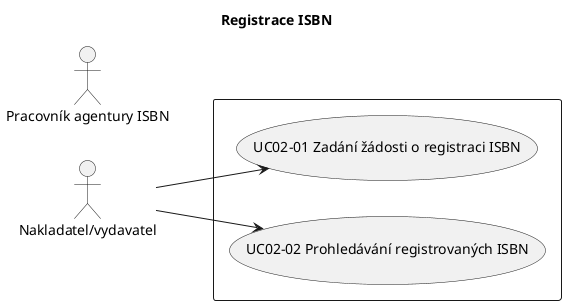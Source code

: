 @startuml
left to right direction
title Registrace ISBN
skinparam packageStyle rect
actor :Nakladatel/vydavatel:
actor :Pracovník agentury ISBN:

rectangle  {
	   :Nakladatel/vydavatel: --> (UC02-01 Zadání žádosti o registraci ISBN)
	   :Nakladatel/vydavatel: --> (UC02-02 Prohledávání registrovaných ISBN)
}
@enduml